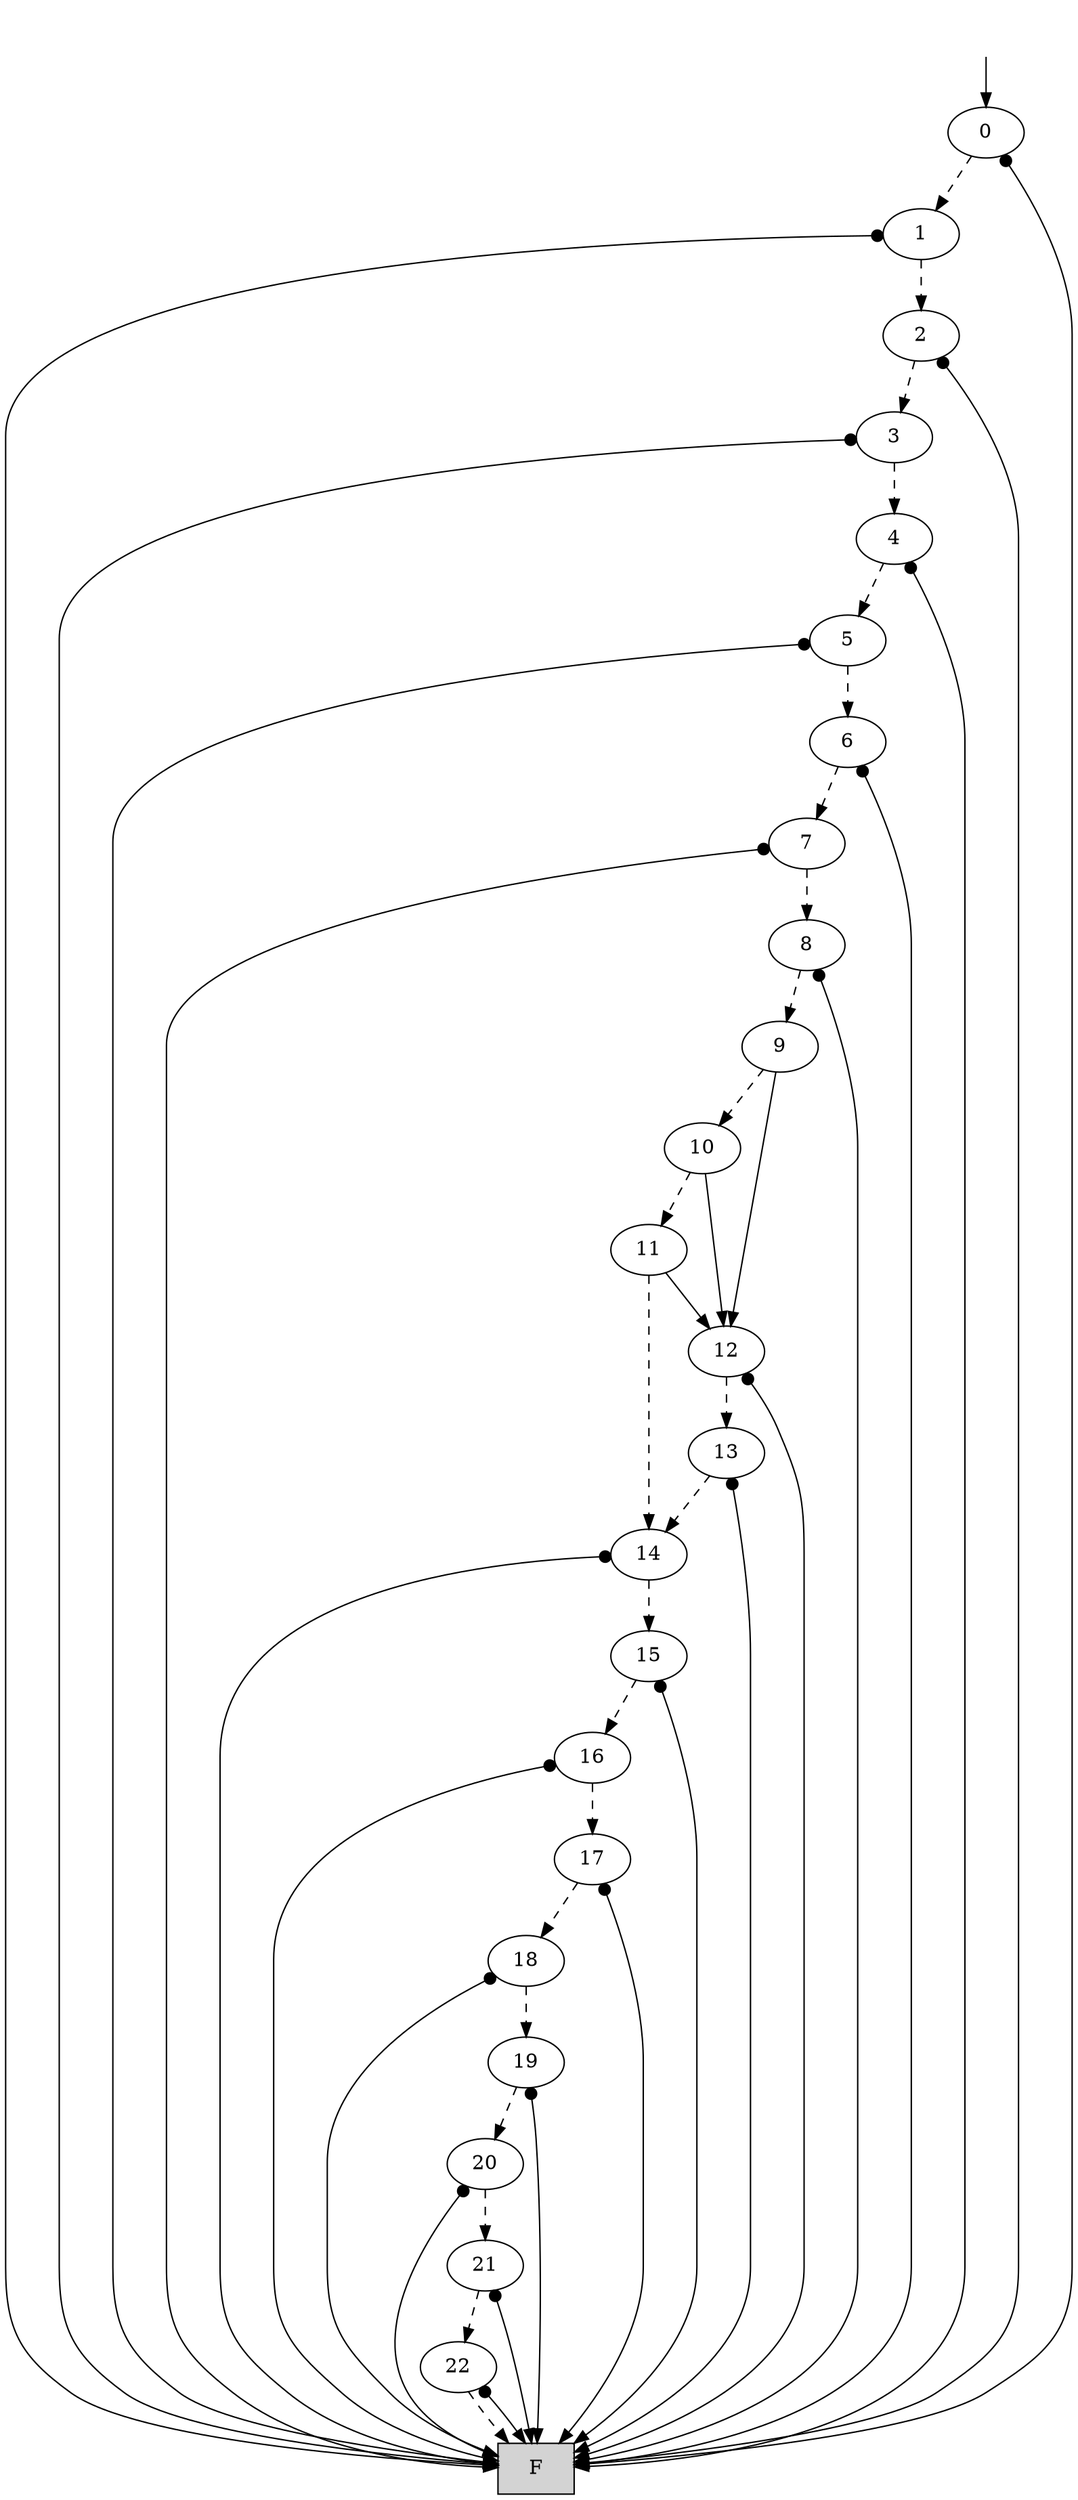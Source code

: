 digraph "DD" {
graph [dpi = 300];
center = true;
edge [dir = forward];
root [style=invis];
root -> 41943133 [style=solid dir=both arrowtail=none];
41943133 [label="0"];
41943132 [label="1"];
41943131 [label="2"];
41943130 [label="3"];
41943129 [label="4"];
41943128 [label="5"];
41943127 [label="6"];
41943126 [label="7"];
41943125 [label="8"];
41943124 [label="9"];
41943123 [label="10"];
41943122 [label="11"];
33554432 [label="14"];
41943121 [label="15"];
16777217 [label="16"];
41943120 [label="17"];
41943119 [label="18"];
41943118 [label="19"];
41943117 [label="20"];
41943116 [label="21"];
41943062 [label="22"];
0 [shape=box, style=filled, label="F"];
41943062 -> 0 [style=dashed];
41943062 -> 0 [style=solid dir=both arrowtail=dot];
41943116 -> 41943062 [style=dashed];
41943116 -> 0 [style=solid dir=both arrowtail=dot];
41943117 -> 41943116 [style=dashed];
41943117 -> 0 [style=solid dir=both arrowtail=dot];
41943118 -> 41943117 [style=dashed];
41943118 -> 0 [style=solid dir=both arrowtail=dot];
41943119 -> 41943118 [style=dashed];
41943119 -> 0 [style=solid dir=both arrowtail=dot];
41943120 -> 41943119 [style=dashed];
41943120 -> 0 [style=solid dir=both arrowtail=dot];
16777217 -> 41943120 [style=dashed];
16777217 -> 0 [style=solid dir=both arrowtail=dot];
41943121 -> 16777217 [style=dashed];
41943121 -> 0 [style=solid dir=both arrowtail=dot];
33554432 -> 41943121 [style=dashed];
33554432 -> 0 [style=solid dir=both arrowtail=dot];
16777218 [label="12"];
8388608 [label="13"];
8388608 -> 33554432 [style=dashed];
8388608 -> 0 [style=solid dir=both arrowtail=dot];
16777218 -> 8388608 [style=dashed];
16777218 -> 0 [style=solid dir=both arrowtail=dot];
41943122 -> 33554432 [style=dashed];
41943122 -> 16777218 [style=solid dir=both arrowtail=none];
41943123 -> 41943122 [style=dashed];
41943123 -> 16777218 [style=solid dir=both arrowtail=none];
41943124 -> 41943123 [style=dashed];
41943124 -> 16777218 [style=solid dir=both arrowtail=none];
41943125 -> 41943124 [style=dashed];
41943125 -> 0 [style=solid dir=both arrowtail=dot];
41943126 -> 41943125 [style=dashed];
41943126 -> 0 [style=solid dir=both arrowtail=dot];
41943127 -> 41943126 [style=dashed];
41943127 -> 0 [style=solid dir=both arrowtail=dot];
41943128 -> 41943127 [style=dashed];
41943128 -> 0 [style=solid dir=both arrowtail=dot];
41943129 -> 41943128 [style=dashed];
41943129 -> 0 [style=solid dir=both arrowtail=dot];
41943130 -> 41943129 [style=dashed];
41943130 -> 0 [style=solid dir=both arrowtail=dot];
41943131 -> 41943130 [style=dashed];
41943131 -> 0 [style=solid dir=both arrowtail=dot];
41943132 -> 41943131 [style=dashed];
41943132 -> 0 [style=solid dir=both arrowtail=dot];
41943133 -> 41943132 [style=dashed];
41943133 -> 0 [style=solid dir=both arrowtail=dot];
}
